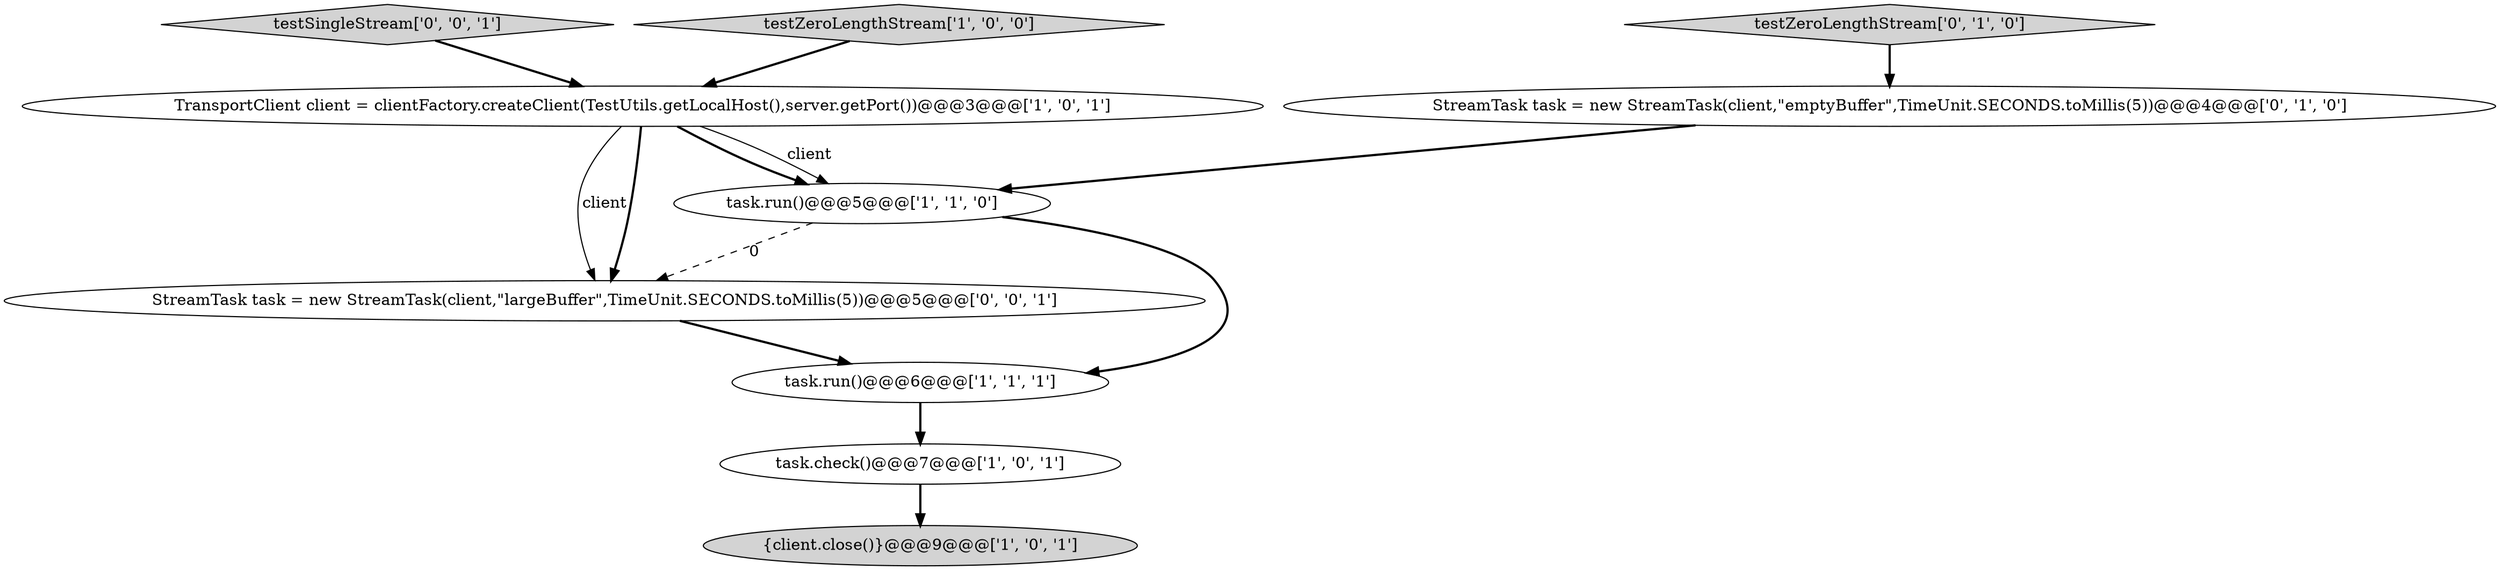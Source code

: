 digraph {
4 [style = filled, label = "task.run()@@@5@@@['1', '1', '0']", fillcolor = white, shape = ellipse image = "AAA0AAABBB1BBB"];
9 [style = filled, label = "testSingleStream['0', '0', '1']", fillcolor = lightgray, shape = diamond image = "AAA0AAABBB3BBB"];
7 [style = filled, label = "StreamTask task = new StreamTask(client,\"emptyBuffer\",TimeUnit.SECONDS.toMillis(5))@@@4@@@['0', '1', '0']", fillcolor = white, shape = ellipse image = "AAA0AAABBB2BBB"];
5 [style = filled, label = "testZeroLengthStream['1', '0', '0']", fillcolor = lightgray, shape = diamond image = "AAA0AAABBB1BBB"];
6 [style = filled, label = "testZeroLengthStream['0', '1', '0']", fillcolor = lightgray, shape = diamond image = "AAA0AAABBB2BBB"];
2 [style = filled, label = "task.check()@@@7@@@['1', '0', '1']", fillcolor = white, shape = ellipse image = "AAA0AAABBB1BBB"];
3 [style = filled, label = "{client.close()}@@@9@@@['1', '0', '1']", fillcolor = lightgray, shape = ellipse image = "AAA0AAABBB1BBB"];
0 [style = filled, label = "TransportClient client = clientFactory.createClient(TestUtils.getLocalHost(),server.getPort())@@@3@@@['1', '0', '1']", fillcolor = white, shape = ellipse image = "AAA0AAABBB1BBB"];
8 [style = filled, label = "StreamTask task = new StreamTask(client,\"largeBuffer\",TimeUnit.SECONDS.toMillis(5))@@@5@@@['0', '0', '1']", fillcolor = white, shape = ellipse image = "AAA0AAABBB3BBB"];
1 [style = filled, label = "task.run()@@@6@@@['1', '1', '1']", fillcolor = white, shape = ellipse image = "AAA0AAABBB1BBB"];
8->1 [style = bold, label=""];
1->2 [style = bold, label=""];
4->1 [style = bold, label=""];
0->8 [style = solid, label="client"];
4->8 [style = dashed, label="0"];
7->4 [style = bold, label=""];
9->0 [style = bold, label=""];
0->4 [style = solid, label="client"];
5->0 [style = bold, label=""];
6->7 [style = bold, label=""];
0->4 [style = bold, label=""];
2->3 [style = bold, label=""];
0->8 [style = bold, label=""];
}
